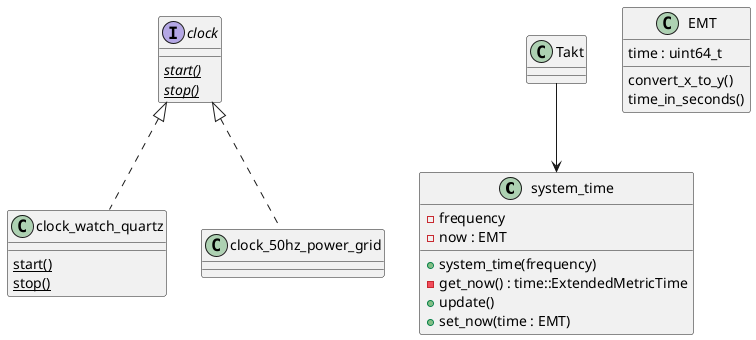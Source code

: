 @startuml
class system_time{
	-frequency
	-now : EMT
	+system_time(frequency)
	-get_now() : time::ExtendedMetricTime
	+update()
	+set_now(time : EMT)
}

class clock_watch_quartz{
	{static}start()
	{static}stop()

}
class clock_50hz_power_grid{

}
interface clock{
	{static}{abstract}start()
	{static}{abstract}stop()
}

class EMT{
	time : uint64_t
	convert_x_to_y()
	time_in_seconds()
}

clock_50hz_power_grid .u.|> clock
clock_watch_quartz .u.|> clock
Takt --> system_time

@enduml

